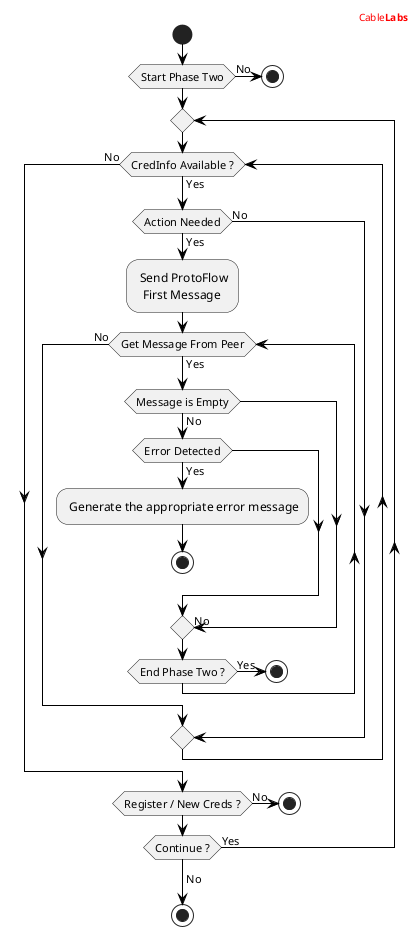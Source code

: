
@startuml

'' header information
header
<font color="red">Cable<b>Labs</b></font>
endheader

'' Use this to hide the foot boxes
hide footbox

skinparam sequenceMessageAlign center
skinparam NoteBorderColor black
'' skinparam BackgroundColor #ddd

skinparam sequence {
	borderColor black
	ArrowColor black
	ActorBorderColor black
	ParticipantBorderColor black
	LifeLineBorderColor black
	LifeLineBackgroundColor white
}

'' (*) --> "Send Init Message"
''    --> "Get Response"
''
''    if "Error ?" then
''      -->[Yes] \
''      if "Is Recoverable ?" then
''        -->[Yes] "Send Init Message"
''      else
''        -->[No] (*)
''      endif
''
''    else
''      -->[No] "Start Phase Two"
''      -->(*)
''    endif

start

if (Start Phase Two) then (No)
  stop;
endif

repeat
while (CredInfo Available ?) is (Yes)

  if (Action Needed) then (Yes)
    : Send ProtoFlow
      First Message;

    while (Get Message From Peer) is (Yes)

      if (Message is Empty) then (No)
      
	      if (Error Detected) then (Yes)
	        : Generate the appropriate error message;
	        stop;
	      endif

	    else
	      ->No;
      endif

      if (End Phase Two ?) then (Yes)
        stop;
      endif

    endwhile (No)

  else (No)
  endif
endwhile (No)

if (Register / New Creds ?) then (No)
  stop;
endif

repeat while (Continue ?) is (Yes)
->No;
stop

@enduml
